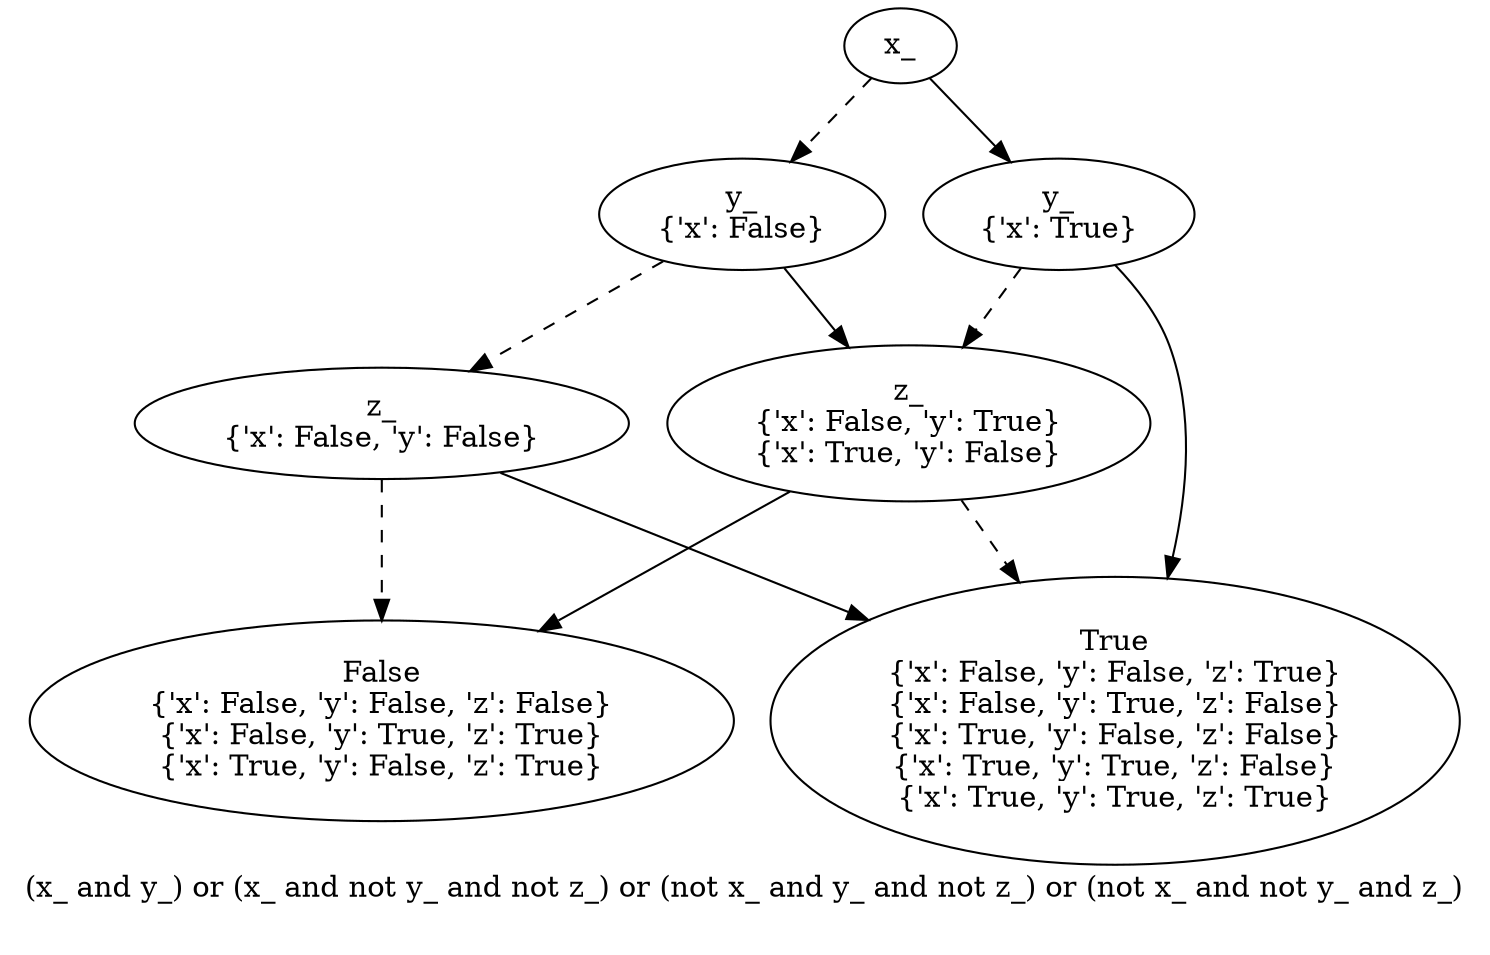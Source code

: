 digraph{
label="(x_ and y_) or (x_ and not y_ and not z_) or (not x_ and y_ and not z_) or (not x_ and not y_ and z_)\n\n"
1987287100272[label=x_]1987287098512[label="y_
{'x': False}"]
1987287100272 -> 1987287098512[style=dashed label="" fontcolor = gray]
1987287099472[label="z_
{'x': False, 'y': False}"]
1987287098512 -> 1987287099472[style=dashed label="" fontcolor = gray]
1987287099952[label="False
{'x': False, 'y': False, 'z': False}
{'x': False, 'y': True, 'z': True}
{'x': True, 'y': False, 'z': True}"]
1987287099472 -> 1987287099952[style=dashed label="" fontcolor = gray]
1987287099312[label="True
{'x': False, 'y': False, 'z': True}
{'x': False, 'y': True, 'z': False}
{'x': True, 'y': False, 'z': False}
{'x': True, 'y': True, 'z': False}
{'x': True, 'y': True, 'z': True}"]
1987287099472 -> 1987287099312 [label="" fontcolor = gray]
1987287100912[label="z_
{'x': False, 'y': True}
{'x': True, 'y': False}"]
1987287098512 -> 1987287100912 [label="" fontcolor = gray]
1987287099312[label="True
{'x': False, 'y': False, 'z': True}
{'x': False, 'y': True, 'z': False}
{'x': True, 'y': False, 'z': False}
{'x': True, 'y': True, 'z': False}
{'x': True, 'y': True, 'z': True}"]
1987287100912 -> 1987287099312[style=dashed label="" fontcolor = gray]
1987287099952[label="False
{'x': False, 'y': False, 'z': False}
{'x': False, 'y': True, 'z': True}
{'x': True, 'y': False, 'z': True}"]
1987287100912 -> 1987287099952 [label="" fontcolor = gray]
1987287101392[label="y_
{'x': True}"]
1987287100272 -> 1987287101392 [label="" fontcolor = gray]
1987287100912[label="z_
{'x': False, 'y': True}
{'x': True, 'y': False}"]
1987287101392 -> 1987287100912[style=dashed label="" fontcolor = gray]
1987287099312[label="True
{'x': False, 'y': False, 'z': True}
{'x': False, 'y': True, 'z': False}
{'x': True, 'y': False, 'z': False}
{'x': True, 'y': True, 'z': False}
{'x': True, 'y': True, 'z': True}"]
1987287101392 -> 1987287099312 [label="" fontcolor = gray]
}